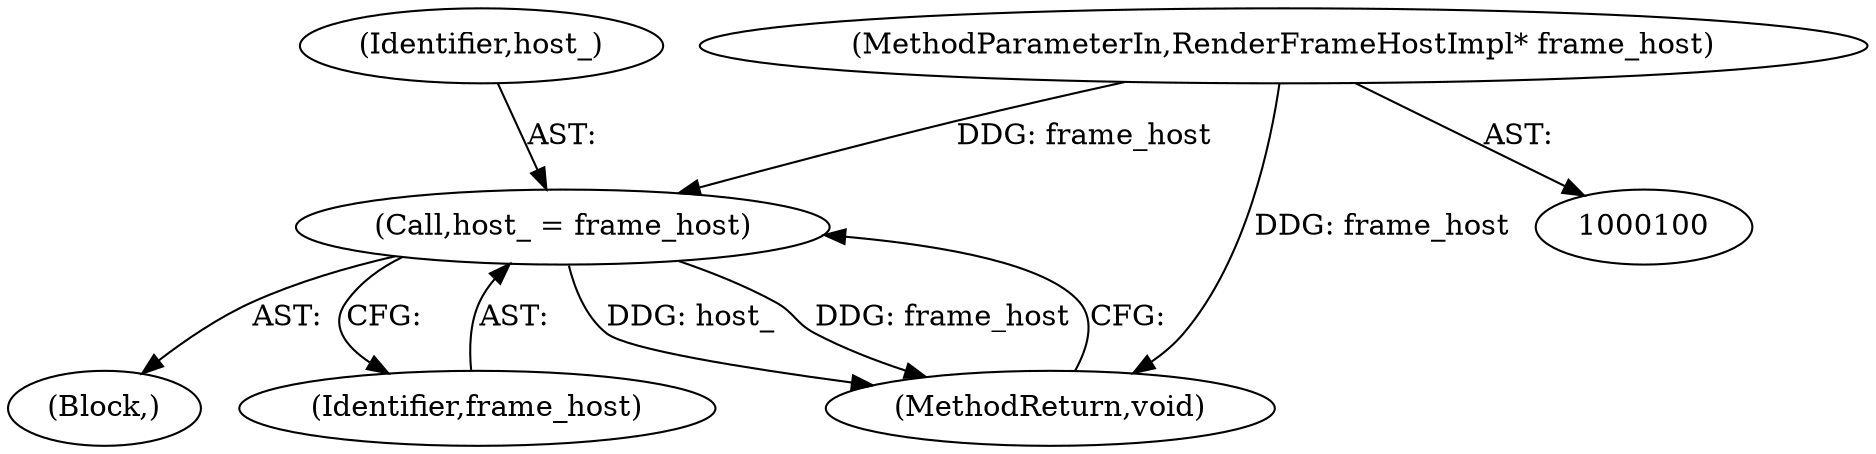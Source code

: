 digraph "0_Chrome_3c8e4852477d5b1e2da877808c998dc57db9460f_4@pointer" {
"1000102" [label="(MethodParameterIn,RenderFrameHostImpl* frame_host)"];
"1000104" [label="(Call,host_ = frame_host)"];
"1000103" [label="(Block,)"];
"1000102" [label="(MethodParameterIn,RenderFrameHostImpl* frame_host)"];
"1000105" [label="(Identifier,host_)"];
"1000104" [label="(Call,host_ = frame_host)"];
"1000106" [label="(Identifier,frame_host)"];
"1000107" [label="(MethodReturn,void)"];
"1000102" -> "1000100"  [label="AST: "];
"1000102" -> "1000107"  [label="DDG: frame_host"];
"1000102" -> "1000104"  [label="DDG: frame_host"];
"1000104" -> "1000103"  [label="AST: "];
"1000104" -> "1000106"  [label="CFG: "];
"1000105" -> "1000104"  [label="AST: "];
"1000106" -> "1000104"  [label="AST: "];
"1000107" -> "1000104"  [label="CFG: "];
"1000104" -> "1000107"  [label="DDG: host_"];
"1000104" -> "1000107"  [label="DDG: frame_host"];
}
